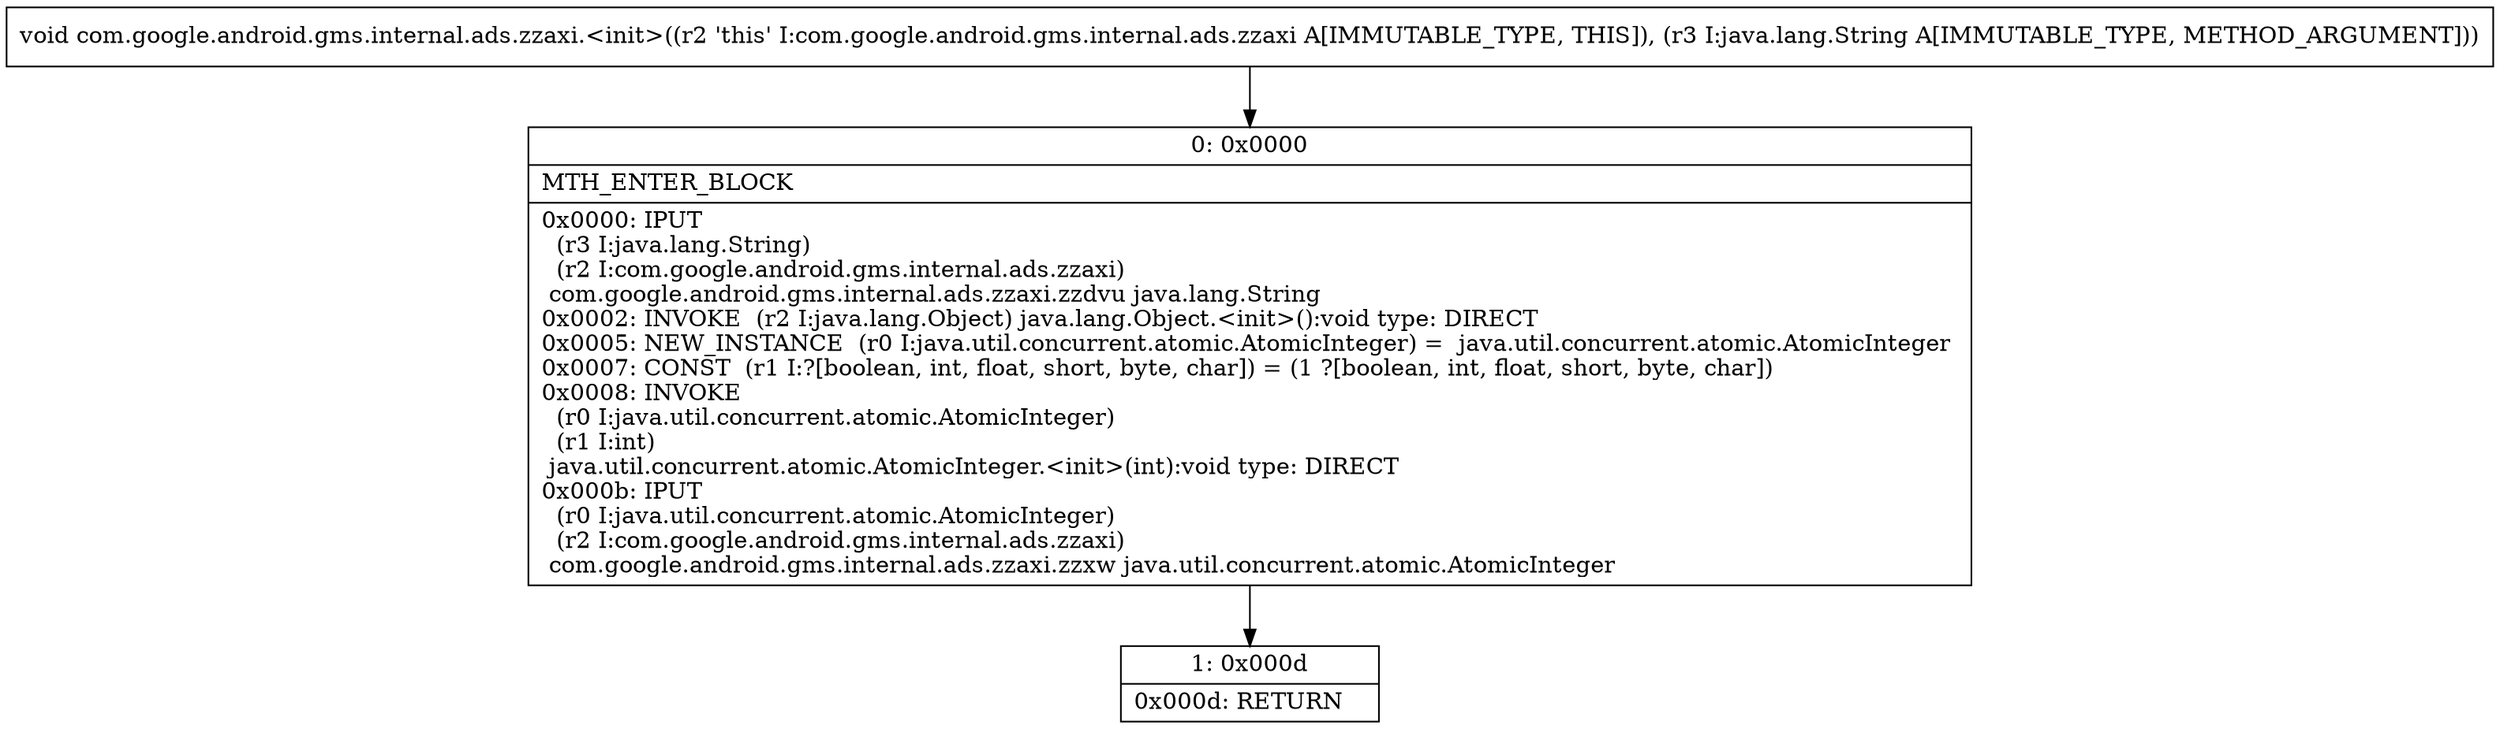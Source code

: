 digraph "CFG forcom.google.android.gms.internal.ads.zzaxi.\<init\>(Ljava\/lang\/String;)V" {
Node_0 [shape=record,label="{0\:\ 0x0000|MTH_ENTER_BLOCK\l|0x0000: IPUT  \l  (r3 I:java.lang.String)\l  (r2 I:com.google.android.gms.internal.ads.zzaxi)\l com.google.android.gms.internal.ads.zzaxi.zzdvu java.lang.String \l0x0002: INVOKE  (r2 I:java.lang.Object) java.lang.Object.\<init\>():void type: DIRECT \l0x0005: NEW_INSTANCE  (r0 I:java.util.concurrent.atomic.AtomicInteger) =  java.util.concurrent.atomic.AtomicInteger \l0x0007: CONST  (r1 I:?[boolean, int, float, short, byte, char]) = (1 ?[boolean, int, float, short, byte, char]) \l0x0008: INVOKE  \l  (r0 I:java.util.concurrent.atomic.AtomicInteger)\l  (r1 I:int)\l java.util.concurrent.atomic.AtomicInteger.\<init\>(int):void type: DIRECT \l0x000b: IPUT  \l  (r0 I:java.util.concurrent.atomic.AtomicInteger)\l  (r2 I:com.google.android.gms.internal.ads.zzaxi)\l com.google.android.gms.internal.ads.zzaxi.zzxw java.util.concurrent.atomic.AtomicInteger \l}"];
Node_1 [shape=record,label="{1\:\ 0x000d|0x000d: RETURN   \l}"];
MethodNode[shape=record,label="{void com.google.android.gms.internal.ads.zzaxi.\<init\>((r2 'this' I:com.google.android.gms.internal.ads.zzaxi A[IMMUTABLE_TYPE, THIS]), (r3 I:java.lang.String A[IMMUTABLE_TYPE, METHOD_ARGUMENT])) }"];
MethodNode -> Node_0;
Node_0 -> Node_1;
}

